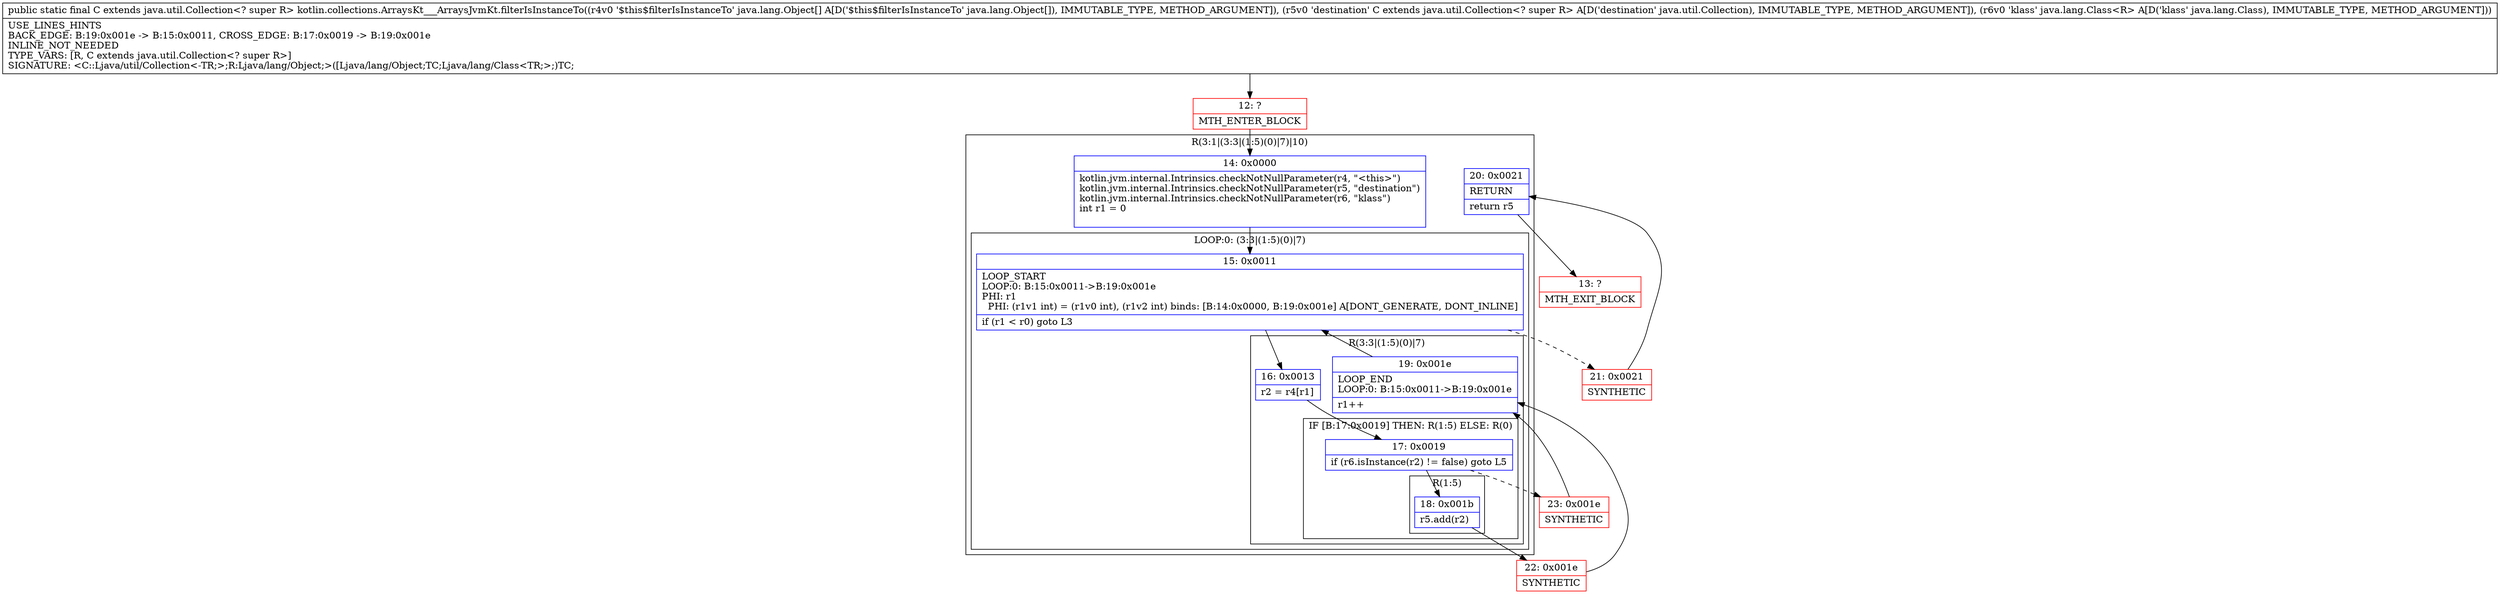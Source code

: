 digraph "CFG forkotlin.collections.ArraysKt___ArraysJvmKt.filterIsInstanceTo([Ljava\/lang\/Object;Ljava\/util\/Collection;Ljava\/lang\/Class;)Ljava\/util\/Collection;" {
subgraph cluster_Region_259895863 {
label = "R(3:1|(3:3|(1:5)(0)|7)|10)";
node [shape=record,color=blue];
Node_14 [shape=record,label="{14\:\ 0x0000|kotlin.jvm.internal.Intrinsics.checkNotNullParameter(r4, \"\<this\>\")\lkotlin.jvm.internal.Intrinsics.checkNotNullParameter(r5, \"destination\")\lkotlin.jvm.internal.Intrinsics.checkNotNullParameter(r6, \"klass\")\lint r1 = 0\l\l}"];
subgraph cluster_LoopRegion_837863950 {
label = "LOOP:0: (3:3|(1:5)(0)|7)";
node [shape=record,color=blue];
Node_15 [shape=record,label="{15\:\ 0x0011|LOOP_START\lLOOP:0: B:15:0x0011\-\>B:19:0x001e\lPHI: r1 \l  PHI: (r1v1 int) = (r1v0 int), (r1v2 int) binds: [B:14:0x0000, B:19:0x001e] A[DONT_GENERATE, DONT_INLINE]\l|if (r1 \< r0) goto L3\l}"];
subgraph cluster_Region_815409387 {
label = "R(3:3|(1:5)(0)|7)";
node [shape=record,color=blue];
Node_16 [shape=record,label="{16\:\ 0x0013|r2 = r4[r1]\l}"];
subgraph cluster_IfRegion_1528445750 {
label = "IF [B:17:0x0019] THEN: R(1:5) ELSE: R(0)";
node [shape=record,color=blue];
Node_17 [shape=record,label="{17\:\ 0x0019|if (r6.isInstance(r2) != false) goto L5\l}"];
subgraph cluster_Region_1008006853 {
label = "R(1:5)";
node [shape=record,color=blue];
Node_18 [shape=record,label="{18\:\ 0x001b|r5.add(r2)\l}"];
}
subgraph cluster_Region_1460494033 {
label = "R(0)";
node [shape=record,color=blue];
}
}
Node_19 [shape=record,label="{19\:\ 0x001e|LOOP_END\lLOOP:0: B:15:0x0011\-\>B:19:0x001e\l|r1++\l}"];
}
}
Node_20 [shape=record,label="{20\:\ 0x0021|RETURN\l|return r5\l}"];
}
Node_12 [shape=record,color=red,label="{12\:\ ?|MTH_ENTER_BLOCK\l}"];
Node_22 [shape=record,color=red,label="{22\:\ 0x001e|SYNTHETIC\l}"];
Node_23 [shape=record,color=red,label="{23\:\ 0x001e|SYNTHETIC\l}"];
Node_21 [shape=record,color=red,label="{21\:\ 0x0021|SYNTHETIC\l}"];
Node_13 [shape=record,color=red,label="{13\:\ ?|MTH_EXIT_BLOCK\l}"];
MethodNode[shape=record,label="{public static final C extends java.util.Collection\<? super R\> kotlin.collections.ArraysKt___ArraysJvmKt.filterIsInstanceTo((r4v0 '$this$filterIsInstanceTo' java.lang.Object[] A[D('$this$filterIsInstanceTo' java.lang.Object[]), IMMUTABLE_TYPE, METHOD_ARGUMENT]), (r5v0 'destination' C extends java.util.Collection\<? super R\> A[D('destination' java.util.Collection), IMMUTABLE_TYPE, METHOD_ARGUMENT]), (r6v0 'klass' java.lang.Class\<R\> A[D('klass' java.lang.Class), IMMUTABLE_TYPE, METHOD_ARGUMENT]))  | USE_LINES_HINTS\lBACK_EDGE: B:19:0x001e \-\> B:15:0x0011, CROSS_EDGE: B:17:0x0019 \-\> B:19:0x001e\lINLINE_NOT_NEEDED\lTYPE_VARS: [R, C extends java.util.Collection\<? super R\>]\lSIGNATURE: \<C::Ljava\/util\/Collection\<\-TR;\>;R:Ljava\/lang\/Object;\>([Ljava\/lang\/Object;TC;Ljava\/lang\/Class\<TR;\>;)TC;\l}"];
MethodNode -> Node_12;Node_14 -> Node_15;
Node_15 -> Node_16;
Node_15 -> Node_21[style=dashed];
Node_16 -> Node_17;
Node_17 -> Node_18;
Node_17 -> Node_23[style=dashed];
Node_18 -> Node_22;
Node_19 -> Node_15;
Node_20 -> Node_13;
Node_12 -> Node_14;
Node_22 -> Node_19;
Node_23 -> Node_19;
Node_21 -> Node_20;
}

